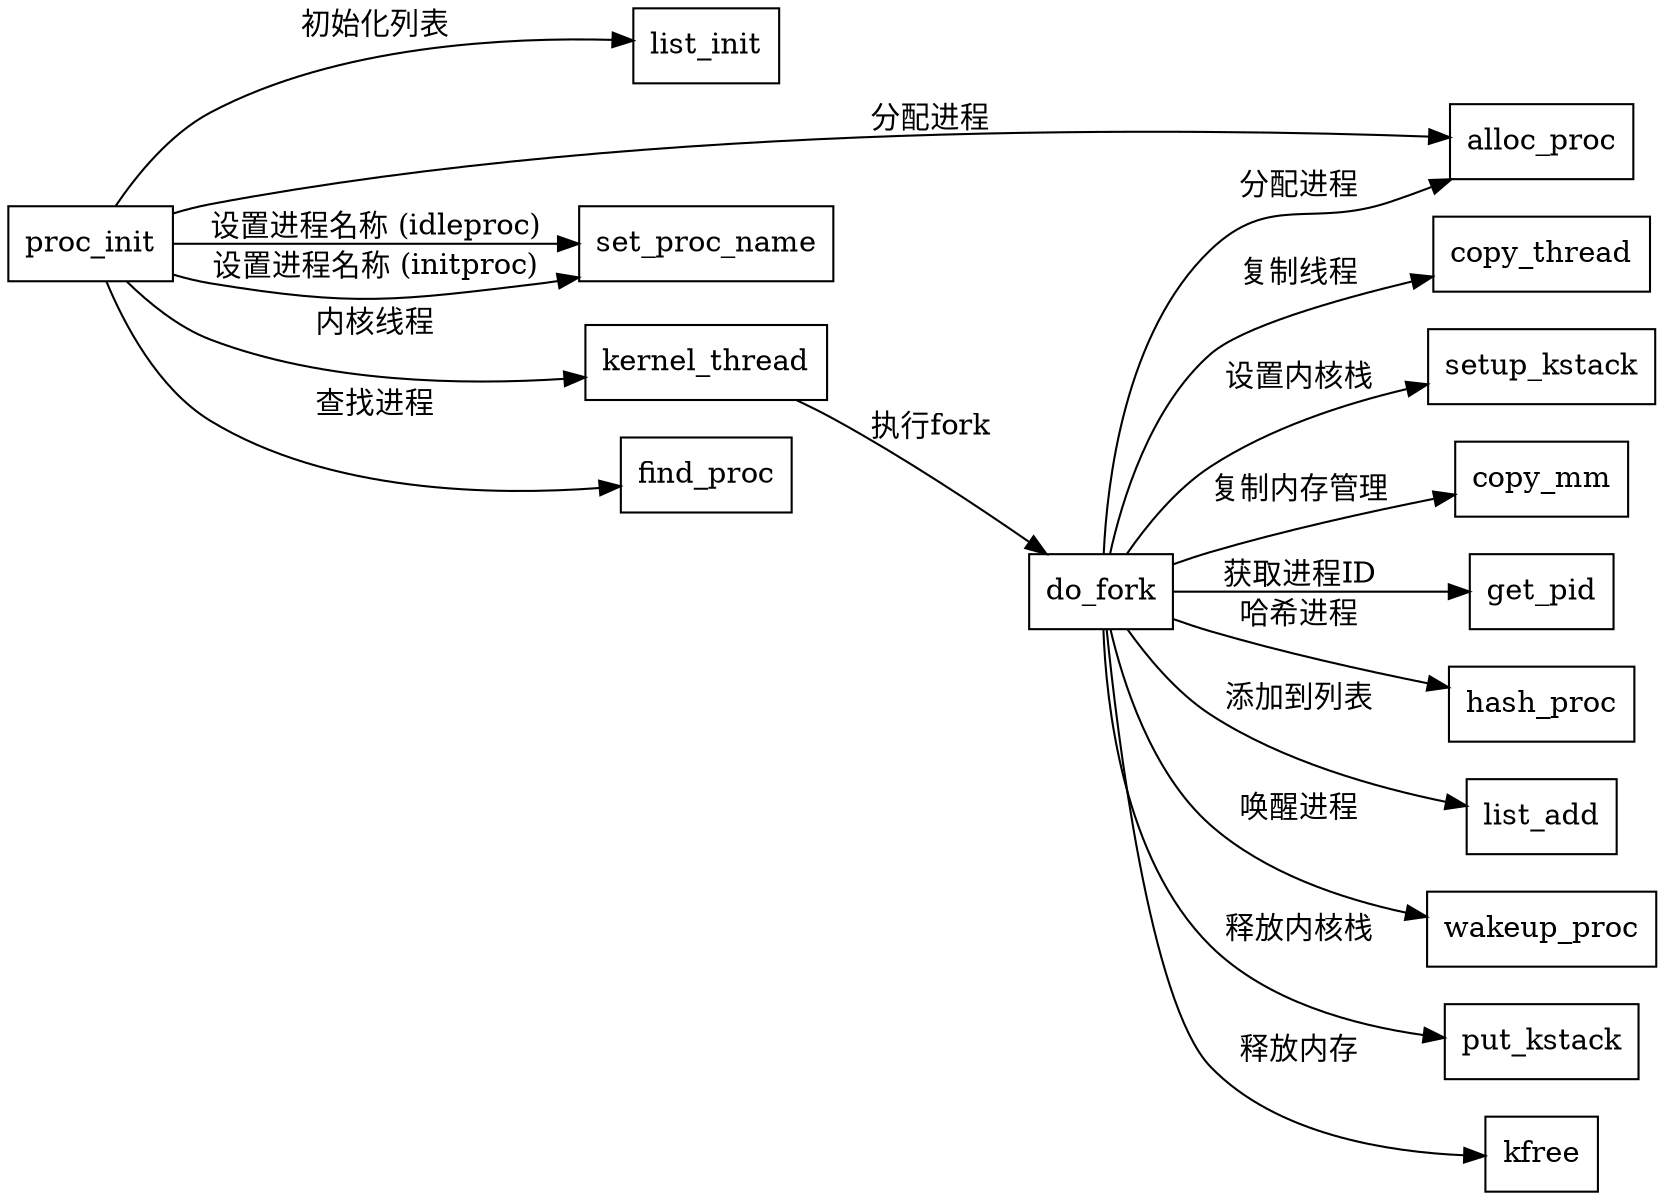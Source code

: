 digraph proc_init_call_graph {
    rankdir=LR;
    node [shape=box];

    proc_init -> list_init [label="初始化列表"];
    proc_init -> alloc_proc [label="分配进程"];
    proc_init -> set_proc_name [label="设置进程名称 (idleproc)"];
    proc_init -> kernel_thread [label="内核线程"];
    proc_init -> find_proc [label="查找进程"];
    proc_init -> set_proc_name [label="设置进程名称 (initproc)"];

    kernel_thread -> do_fork [label="执行fork"];

    do_fork -> copy_thread [label="复制线程"];
    do_fork -> alloc_proc [label="分配进程"];
    do_fork -> setup_kstack [label="设置内核栈"];
    do_fork -> copy_mm [label="复制内存管理"];
    do_fork -> get_pid [label="获取进程ID"];
    do_fork -> hash_proc [label="哈希进程"];
    do_fork -> list_add [label="添加到列表"];
    do_fork -> wakeup_proc [label="唤醒进程"];
    do_fork -> put_kstack [label="释放内核栈"];
    do_fork -> kfree [label="释放内存"];
}